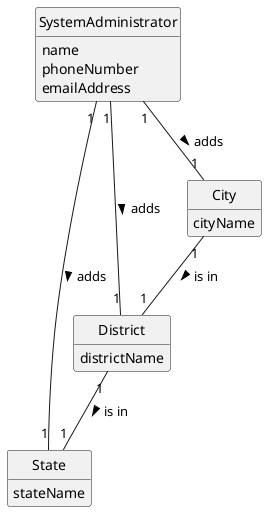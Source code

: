 @startuml
skinparam monochrome true
skinparam packageStyle rectangle
skinparam shadowing false

'left to right direction

skinparam classAttributeIconSize 0

hide circle
hide methods

class SystemAdministrator {
    name
    phoneNumber
    emailAddress
}

class State {
    stateName
}

class District{
    districtName
}

class City{
    cityName
}

SystemAdministrator "1" -- "1" State : adds >
SystemAdministrator "1" -- "1" District : adds >
SystemAdministrator "1" -- "1" City : adds >

District "1" -- "1" State : is in >

City "1" -- "1" District : is in >

@enduml